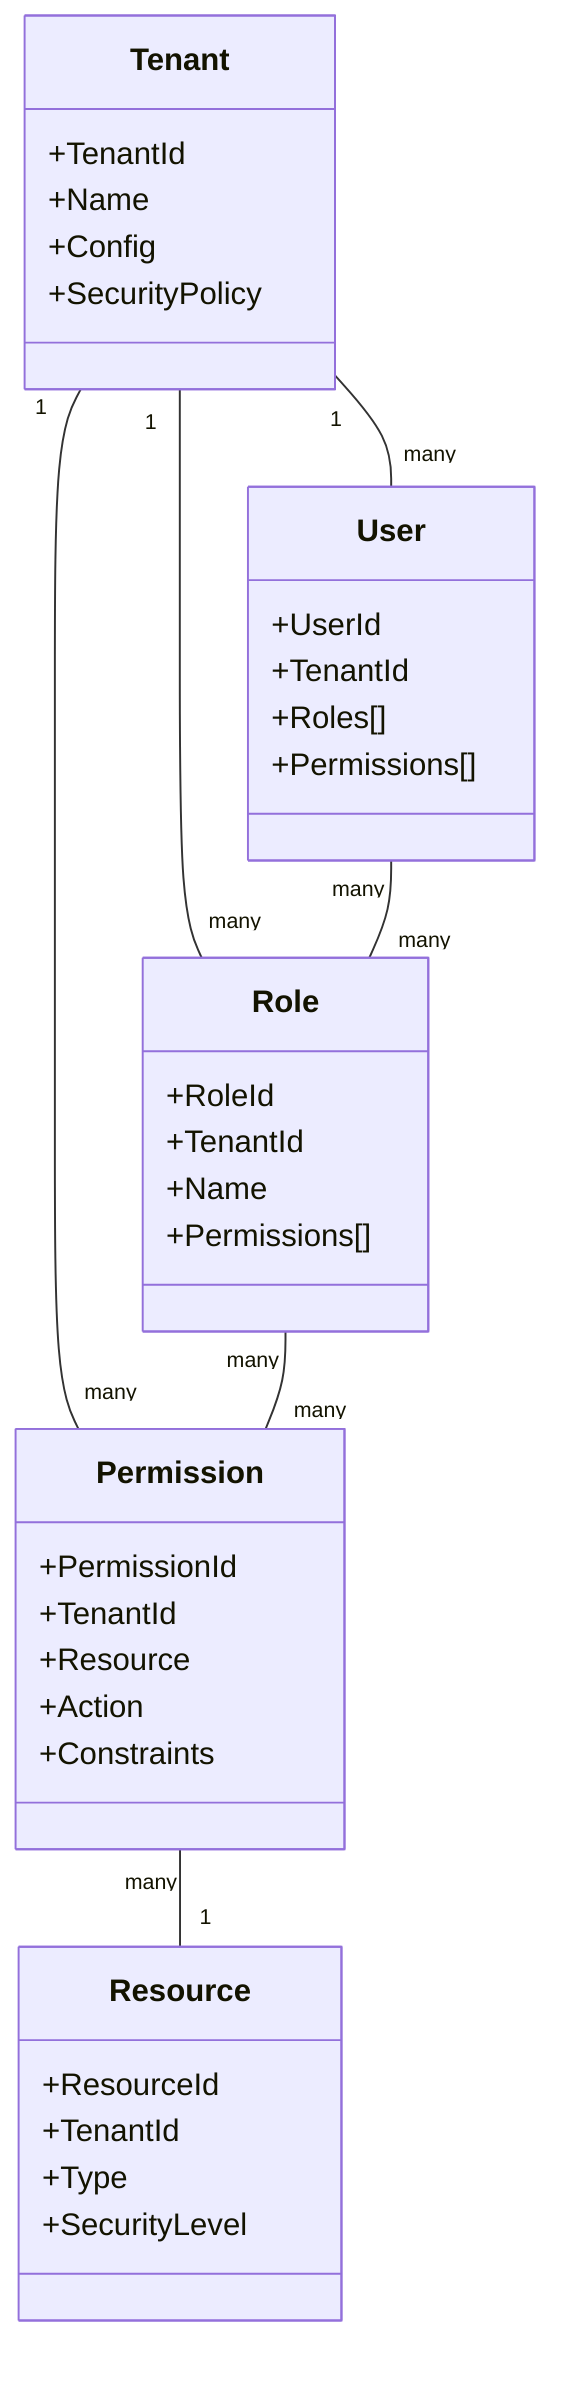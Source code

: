 classDiagram
    class Tenant {
        +TenantId
        +Name
        +Config
        +SecurityPolicy
    }
    
    class User {
        +UserId
        +TenantId
        +Roles[]
        +Permissions[]
    }
    
    class Role {
        +RoleId
        +TenantId
        +Name
        +Permissions[]
    }
    
    class Permission {
        +PermissionId
        +TenantId
        +Resource
        +Action
        +Constraints
    }
    
    class Resource {
        +ResourceId
        +TenantId
        +Type
        +SecurityLevel
    }
    
    Tenant "1" -- "many" User
    Tenant "1" -- "many" Role
    Tenant "1" -- "many" Permission
    User "many" -- "many" Role
    Role "many" -- "many" Permission
    Permission "many" -- "1" Resource